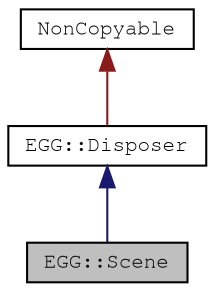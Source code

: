 digraph "EGG::Scene"
{
 // LATEX_PDF_SIZE
  edge [fontname="FreeMono",fontsize="10",labelfontname="FreeMono",labelfontsize="10"];
  node [fontname="FreeMono",fontsize="10",shape=record];
  Node1 [label="EGG::Scene",height=0.2,width=0.4,color="black", fillcolor="grey75", style="filled", fontcolor="black",tooltip=" "];
  Node2 -> Node1 [dir="back",color="midnightblue",fontsize="10",style="solid",fontname="FreeMono"];
  Node2 [label="EGG::Disposer",height=0.2,width=0.4,color="black", fillcolor="white", style="filled",URL="$class_e_g_g_1_1_disposer.html",tooltip="Base class for garbage-collected objects."];
  Node3 -> Node2 [dir="back",color="firebrick4",fontsize="10",style="solid",fontname="FreeMono"];
  Node3 [label="NonCopyable",height=0.2,width=0.4,color="black", fillcolor="white", style="filled",URL="$class_non_copyable.html",tooltip=" "];
}
